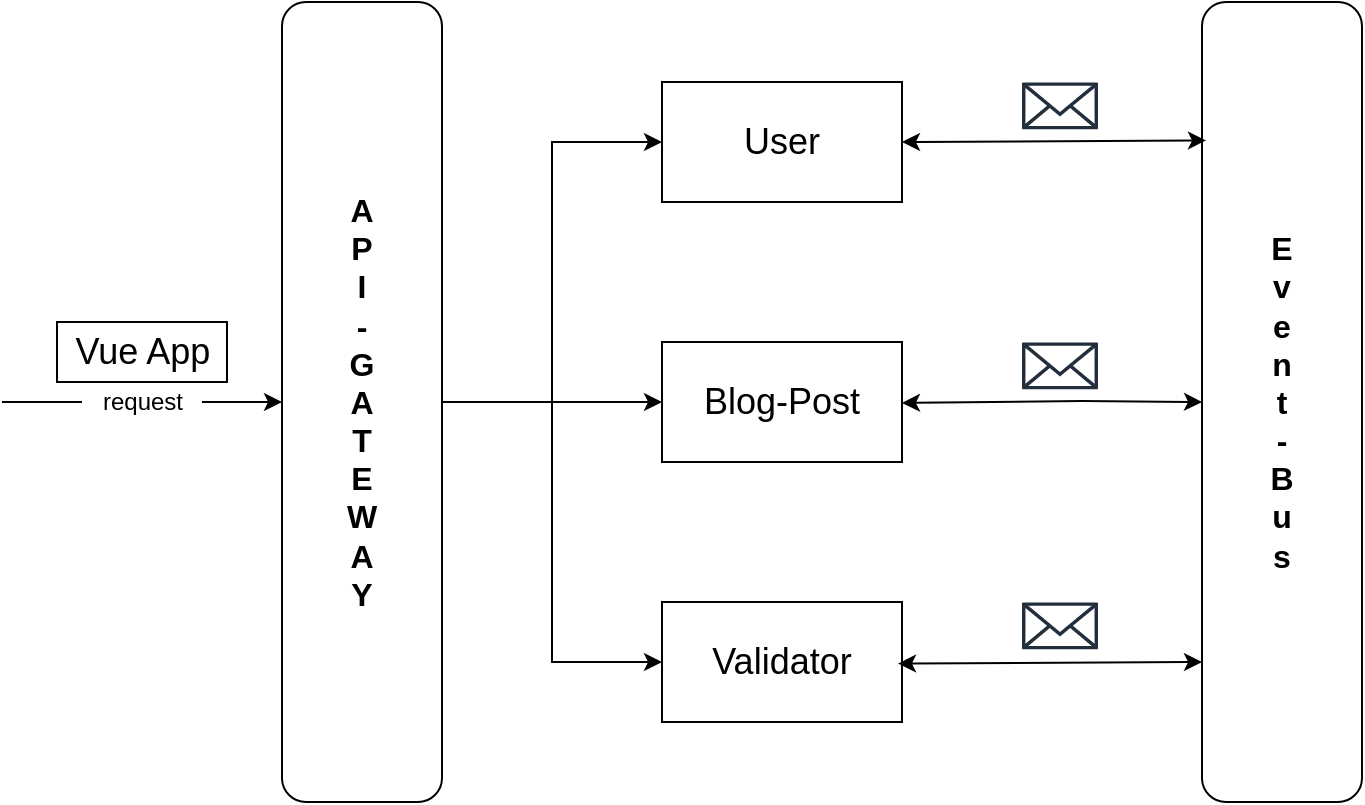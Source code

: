 <mxfile version="18.0.2" type="github">
  <diagram id="cXGQFZiYF-LbRPhs6onj" name="Page-1">
    <mxGraphModel dx="1422" dy="762" grid="1" gridSize="10" guides="1" tooltips="1" connect="1" arrows="1" fold="1" page="1" pageScale="1" pageWidth="827" pageHeight="1169" math="0" shadow="0">
      <root>
        <mxCell id="0" />
        <mxCell id="1" parent="0" />
        <mxCell id="uOhAquRVO7hAb92iXrPx-8" style="edgeStyle=orthogonalEdgeStyle;rounded=0;orthogonalLoop=1;jettySize=auto;html=1;entryX=0;entryY=0.5;entryDx=0;entryDy=0;fontSize=18;" edge="1" parent="1" source="uOhAquRVO7hAb92iXrPx-2" target="uOhAquRVO7hAb92iXrPx-7">
          <mxGeometry relative="1" as="geometry" />
        </mxCell>
        <mxCell id="uOhAquRVO7hAb92iXrPx-11" style="edgeStyle=orthogonalEdgeStyle;rounded=0;orthogonalLoop=1;jettySize=auto;html=1;fontSize=18;" edge="1" parent="1" source="uOhAquRVO7hAb92iXrPx-2" target="uOhAquRVO7hAb92iXrPx-9">
          <mxGeometry relative="1" as="geometry" />
        </mxCell>
        <mxCell id="uOhAquRVO7hAb92iXrPx-13" style="edgeStyle=orthogonalEdgeStyle;rounded=0;orthogonalLoop=1;jettySize=auto;html=1;entryX=0;entryY=0.5;entryDx=0;entryDy=0;fontSize=18;" edge="1" parent="1" source="uOhAquRVO7hAb92iXrPx-2" target="uOhAquRVO7hAb92iXrPx-12">
          <mxGeometry relative="1" as="geometry" />
        </mxCell>
        <mxCell id="uOhAquRVO7hAb92iXrPx-2" value="&lt;font size=&quot;3&quot;&gt;&lt;b&gt;A&lt;br&gt;P&lt;br&gt;I&lt;br&gt;-&lt;br&gt;G&lt;br&gt;A&lt;br&gt;T&lt;br&gt;E&lt;br&gt;W&lt;br&gt;A&lt;br&gt;Y&lt;br&gt;&lt;/b&gt;&lt;/font&gt;" style="rounded=1;whiteSpace=wrap;html=1;" vertex="1" parent="1">
          <mxGeometry x="140" y="130" width="80" height="400" as="geometry" />
        </mxCell>
        <mxCell id="uOhAquRVO7hAb92iXrPx-3" value="" style="endArrow=classic;html=1;rounded=0;startArrow=none;" edge="1" parent="1" source="uOhAquRVO7hAb92iXrPx-4">
          <mxGeometry width="50" height="50" relative="1" as="geometry">
            <mxPoint y="330" as="sourcePoint" />
            <mxPoint x="140" y="330" as="targetPoint" />
          </mxGeometry>
        </mxCell>
        <mxCell id="uOhAquRVO7hAb92iXrPx-4" value="request" style="text;html=1;align=center;verticalAlign=middle;resizable=0;points=[];autosize=1;strokeColor=none;fillColor=none;" vertex="1" parent="1">
          <mxGeometry x="40" y="320" width="60" height="20" as="geometry" />
        </mxCell>
        <mxCell id="uOhAquRVO7hAb92iXrPx-5" value="" style="endArrow=none;html=1;rounded=0;" edge="1" parent="1" target="uOhAquRVO7hAb92iXrPx-4">
          <mxGeometry width="50" height="50" relative="1" as="geometry">
            <mxPoint y="330" as="sourcePoint" />
            <mxPoint x="140" y="330" as="targetPoint" />
          </mxGeometry>
        </mxCell>
        <mxCell id="uOhAquRVO7hAb92iXrPx-6" value="Vue App" style="rounded=0;whiteSpace=wrap;html=1;fontSize=18;" vertex="1" parent="1">
          <mxGeometry x="27.5" y="290" width="85" height="30" as="geometry" />
        </mxCell>
        <mxCell id="uOhAquRVO7hAb92iXrPx-7" value="User" style="rounded=0;whiteSpace=wrap;html=1;fontSize=18;" vertex="1" parent="1">
          <mxGeometry x="330" y="170" width="120" height="60" as="geometry" />
        </mxCell>
        <mxCell id="uOhAquRVO7hAb92iXrPx-9" value="Blog-Post" style="rounded=0;whiteSpace=wrap;html=1;fontSize=18;" vertex="1" parent="1">
          <mxGeometry x="330" y="300" width="120" height="60" as="geometry" />
        </mxCell>
        <mxCell id="uOhAquRVO7hAb92iXrPx-12" value="Validator" style="rounded=0;whiteSpace=wrap;html=1;fontSize=18;" vertex="1" parent="1">
          <mxGeometry x="330" y="430" width="120" height="60" as="geometry" />
        </mxCell>
        <mxCell id="uOhAquRVO7hAb92iXrPx-15" value="&lt;font size=&quot;3&quot;&gt;&lt;b&gt;E&lt;br&gt;v&lt;br&gt;e&lt;br&gt;n&lt;br&gt;t&lt;br&gt;-&lt;br&gt;B&lt;br&gt;u&lt;br&gt;s&lt;br&gt;&lt;/b&gt;&lt;/font&gt;" style="rounded=1;whiteSpace=wrap;html=1;" vertex="1" parent="1">
          <mxGeometry x="600" y="130" width="80" height="400" as="geometry" />
        </mxCell>
        <mxCell id="uOhAquRVO7hAb92iXrPx-31" value="" style="endArrow=classic;startArrow=classic;html=1;rounded=0;fontSize=18;entryX=0.025;entryY=0.173;entryDx=0;entryDy=0;entryPerimeter=0;exitX=1;exitY=0.5;exitDx=0;exitDy=0;" edge="1" parent="1" source="uOhAquRVO7hAb92iXrPx-7" target="uOhAquRVO7hAb92iXrPx-15">
          <mxGeometry width="50" height="50" relative="1" as="geometry">
            <mxPoint x="390" y="330" as="sourcePoint" />
            <mxPoint x="440" y="280" as="targetPoint" />
          </mxGeometry>
        </mxCell>
        <mxCell id="uOhAquRVO7hAb92iXrPx-32" value="" style="endArrow=classic;startArrow=classic;html=1;rounded=0;fontSize=18;exitX=1;exitY=0.5;exitDx=0;exitDy=0;" edge="1" parent="1">
          <mxGeometry width="50" height="50" relative="1" as="geometry">
            <mxPoint x="450" y="330.5" as="sourcePoint" />
            <mxPoint x="600" y="330" as="targetPoint" />
            <Array as="points">
              <mxPoint x="540" y="329.5" />
            </Array>
          </mxGeometry>
        </mxCell>
        <mxCell id="uOhAquRVO7hAb92iXrPx-33" value="" style="endArrow=classic;startArrow=classic;html=1;rounded=0;fontSize=18;exitX=1;exitY=0.5;exitDx=0;exitDy=0;" edge="1" parent="1">
          <mxGeometry width="50" height="50" relative="1" as="geometry">
            <mxPoint x="448" y="460.8" as="sourcePoint" />
            <mxPoint x="600" y="460" as="targetPoint" />
          </mxGeometry>
        </mxCell>
        <mxCell id="uOhAquRVO7hAb92iXrPx-37" value="" style="sketch=0;outlineConnect=0;fontColor=#232F3E;gradientColor=none;fillColor=#232F3D;strokeColor=none;dashed=0;verticalLabelPosition=bottom;verticalAlign=top;align=center;html=1;fontSize=12;fontStyle=0;aspect=fixed;pointerEvents=1;shape=mxgraph.aws4.email_2;" vertex="1" parent="1">
          <mxGeometry x="510" y="170" width="38" height="23.87" as="geometry" />
        </mxCell>
        <mxCell id="uOhAquRVO7hAb92iXrPx-38" value="" style="sketch=0;outlineConnect=0;fontColor=#232F3E;gradientColor=none;fillColor=#232F3D;strokeColor=none;dashed=0;verticalLabelPosition=bottom;verticalAlign=top;align=center;html=1;fontSize=12;fontStyle=0;aspect=fixed;pointerEvents=1;shape=mxgraph.aws4.email_2;" vertex="1" parent="1">
          <mxGeometry x="510" y="300" width="38" height="23.87" as="geometry" />
        </mxCell>
        <mxCell id="uOhAquRVO7hAb92iXrPx-39" value="" style="sketch=0;outlineConnect=0;fontColor=#232F3E;gradientColor=none;fillColor=#232F3D;strokeColor=none;dashed=0;verticalLabelPosition=bottom;verticalAlign=top;align=center;html=1;fontSize=12;fontStyle=0;aspect=fixed;pointerEvents=1;shape=mxgraph.aws4.email_2;" vertex="1" parent="1">
          <mxGeometry x="510" y="430" width="38" height="23.87" as="geometry" />
        </mxCell>
      </root>
    </mxGraphModel>
  </diagram>
</mxfile>
